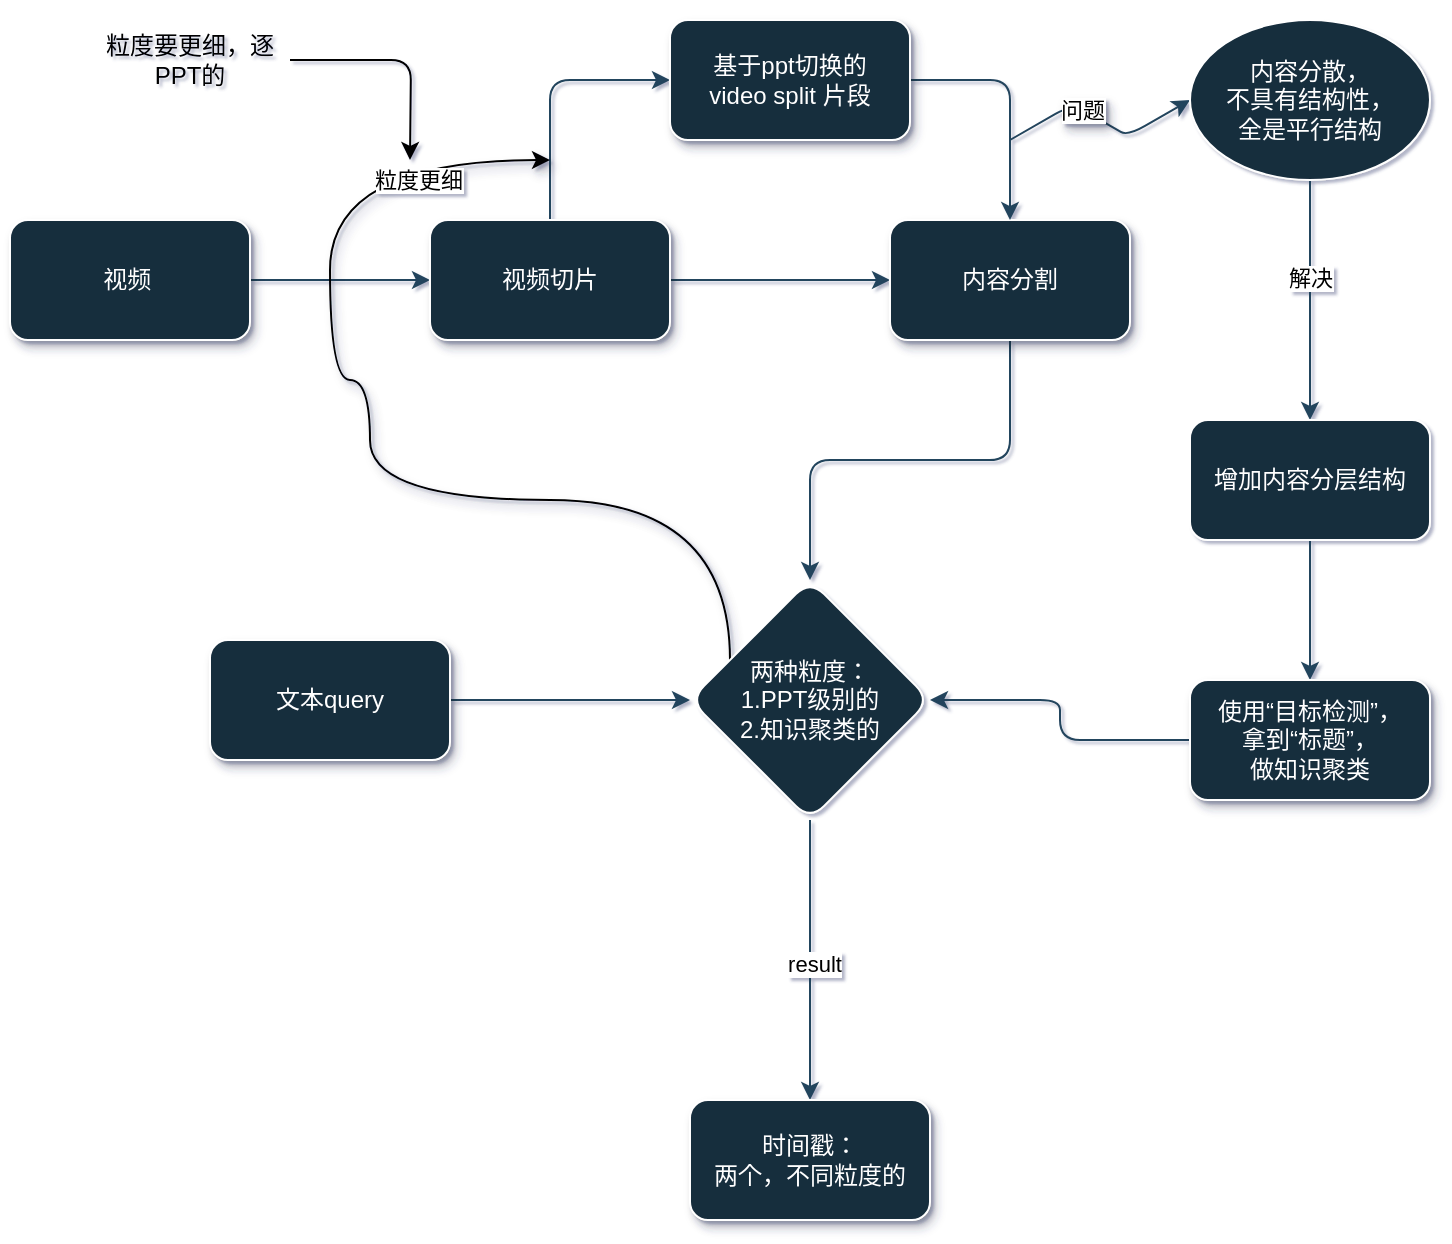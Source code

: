 <mxfile version="24.2.5" type="github">
  <diagram name="Page-1" id="SvD7BVEH1bEgYZNXX_WI">
    <mxGraphModel dx="1036" dy="561" grid="1" gridSize="10" guides="1" tooltips="1" connect="1" arrows="1" fold="1" page="1" pageScale="1" pageWidth="1169" pageHeight="827" math="0" shadow="1">
      <root>
        <mxCell id="0" />
        <mxCell id="1" parent="0" />
        <mxCell id="wE5h2Aiw5Ig8UwCzJGyg-6" style="edgeStyle=orthogonalEdgeStyle;rounded=1;orthogonalLoop=1;jettySize=auto;html=1;exitX=1;exitY=0.5;exitDx=0;exitDy=0;labelBackgroundColor=none;strokeColor=#23445D;fontColor=default;" parent="1" source="wE5h2Aiw5Ig8UwCzJGyg-1" target="wE5h2Aiw5Ig8UwCzJGyg-3" edge="1">
          <mxGeometry relative="1" as="geometry" />
        </mxCell>
        <mxCell id="wE5h2Aiw5Ig8UwCzJGyg-1" value="视频&lt;span style=&quot;white-space: pre;&quot;&gt;&#x9;&lt;/span&gt;" style="rounded=1;whiteSpace=wrap;html=1;shadow=1;labelBackgroundColor=none;fillColor=#182E3E;strokeColor=#FFFFFF;fontColor=#FFFFFF;" parent="1" vertex="1">
          <mxGeometry x="90" y="140" width="120" height="60" as="geometry" />
        </mxCell>
        <mxCell id="wE5h2Aiw5Ig8UwCzJGyg-7" style="edgeStyle=orthogonalEdgeStyle;rounded=1;orthogonalLoop=1;jettySize=auto;html=1;exitX=1;exitY=0.5;exitDx=0;exitDy=0;labelBackgroundColor=none;strokeColor=#23445D;fontColor=default;" parent="1" source="wE5h2Aiw5Ig8UwCzJGyg-3" target="wE5h2Aiw5Ig8UwCzJGyg-4" edge="1">
          <mxGeometry relative="1" as="geometry" />
        </mxCell>
        <mxCell id="wE5h2Aiw5Ig8UwCzJGyg-9" style="edgeStyle=orthogonalEdgeStyle;rounded=1;orthogonalLoop=1;jettySize=auto;html=1;exitX=0.5;exitY=0;exitDx=0;exitDy=0;entryX=0;entryY=0.5;entryDx=0;entryDy=0;labelBackgroundColor=none;strokeColor=#23445D;fontColor=default;" parent="1" source="wE5h2Aiw5Ig8UwCzJGyg-3" target="wE5h2Aiw5Ig8UwCzJGyg-8" edge="1">
          <mxGeometry relative="1" as="geometry" />
        </mxCell>
        <mxCell id="wE5h2Aiw5Ig8UwCzJGyg-3" value="视频切片" style="rounded=1;whiteSpace=wrap;html=1;shadow=1;labelBackgroundColor=none;fillColor=#182E3E;strokeColor=#FFFFFF;fontColor=#FFFFFF;" parent="1" vertex="1">
          <mxGeometry x="300" y="140" width="120" height="60" as="geometry" />
        </mxCell>
        <mxCell id="wE5h2Aiw5Ig8UwCzJGyg-25" style="edgeStyle=orthogonalEdgeStyle;rounded=1;orthogonalLoop=1;jettySize=auto;html=1;exitX=0.5;exitY=1;exitDx=0;exitDy=0;labelBackgroundColor=none;strokeColor=#23445D;fontColor=default;" parent="1" source="wE5h2Aiw5Ig8UwCzJGyg-4" target="wE5h2Aiw5Ig8UwCzJGyg-23" edge="1">
          <mxGeometry relative="1" as="geometry" />
        </mxCell>
        <mxCell id="wE5h2Aiw5Ig8UwCzJGyg-4" value="内容分&lt;span style=&quot;color: rgba(0, 0, 0, 0); font-family: monospace; font-size: 0px; text-align: start; text-wrap: nowrap;&quot;&gt;%3CmxGraphModel%3E%3Croot%3E%3CmxCell%20id%3D%220%22%2F%3E%3CmxCell%20id%3D%221%22%20parent%3D%220%22%2F%3E%3CmxCell%20id%3D%222%22%20value%3D%22%E8%A7%86%E9%A2%91%26lt%3Bspan%20style%3D%26quot%3Bwhite-space%3A%20pre%3B%26quot%3B%26gt%3B%26%239%3B%26lt%3B%2Fspan%26gt%3B%22%20style%3D%22rounded%3D0%3BwhiteSpace%3Dwrap%3Bhtml%3D1%3Bshadow%3D1%3B%22%20vertex%3D%221%22%20parent%3D%221%22%3E%3CmxGeometry%20x%3D%2290%22%20y%3D%22140%22%20width%3D%22120%22%20height%3D%2260%22%20as%3D%22geometry%22%2F%3E%3C%2FmxCell%3E%3C%2Froot%3E%3C%2FmxGraphModel%3E&lt;/span&gt;割" style="rounded=1;whiteSpace=wrap;html=1;shadow=1;labelBackgroundColor=none;fillColor=#182E3E;strokeColor=#FFFFFF;fontColor=#FFFFFF;" parent="1" vertex="1">
          <mxGeometry x="530" y="140" width="120" height="60" as="geometry" />
        </mxCell>
        <mxCell id="wE5h2Aiw5Ig8UwCzJGyg-10" style="edgeStyle=orthogonalEdgeStyle;rounded=1;orthogonalLoop=1;jettySize=auto;html=1;exitX=1;exitY=0.5;exitDx=0;exitDy=0;entryX=0.5;entryY=0;entryDx=0;entryDy=0;labelBackgroundColor=none;strokeColor=#23445D;fontColor=default;" parent="1" source="wE5h2Aiw5Ig8UwCzJGyg-8" target="wE5h2Aiw5Ig8UwCzJGyg-4" edge="1">
          <mxGeometry relative="1" as="geometry" />
        </mxCell>
        <mxCell id="wE5h2Aiw5Ig8UwCzJGyg-8" value="基于ppt切换的&lt;div&gt;video split 片段&lt;/div&gt;" style="rounded=1;whiteSpace=wrap;html=1;shadow=1;labelBackgroundColor=none;fillColor=#182E3E;strokeColor=#FFFFFF;fontColor=#FFFFFF;" parent="1" vertex="1">
          <mxGeometry x="420" y="40" width="120" height="60" as="geometry" />
        </mxCell>
        <mxCell id="wE5h2Aiw5Ig8UwCzJGyg-14" style="edgeStyle=isometricEdgeStyle;rounded=1;orthogonalLoop=1;jettySize=auto;html=1;elbow=horizontal;entryX=0;entryY=0.5;entryDx=0;entryDy=0;labelBackgroundColor=none;strokeColor=#23445D;fontColor=default;" parent="1" target="wE5h2Aiw5Ig8UwCzJGyg-12" edge="1">
          <mxGeometry relative="1" as="geometry">
            <mxPoint x="590" y="100" as="sourcePoint" />
          </mxGeometry>
        </mxCell>
        <mxCell id="wE5h2Aiw5Ig8UwCzJGyg-16" value="问题" style="edgeLabel;html=1;align=center;verticalAlign=middle;resizable=0;points=[];rounded=1;textShadow=1;" parent="wE5h2Aiw5Ig8UwCzJGyg-14" vertex="1" connectable="0">
          <mxGeometry x="-0.199" relative="1" as="geometry">
            <mxPoint as="offset" />
          </mxGeometry>
        </mxCell>
        <mxCell id="wE5h2Aiw5Ig8UwCzJGyg-17" style="edgeStyle=orthogonalEdgeStyle;rounded=1;orthogonalLoop=1;jettySize=auto;html=1;exitX=0.5;exitY=1;exitDx=0;exitDy=0;labelBackgroundColor=none;strokeColor=#23445D;fontColor=default;" parent="1" source="wE5h2Aiw5Ig8UwCzJGyg-12" target="wE5h2Aiw5Ig8UwCzJGyg-15" edge="1">
          <mxGeometry relative="1" as="geometry" />
        </mxCell>
        <mxCell id="wE5h2Aiw5Ig8UwCzJGyg-18" value="解决" style="edgeLabel;html=1;align=center;verticalAlign=middle;resizable=0;points=[];rounded=1;" parent="wE5h2Aiw5Ig8UwCzJGyg-17" vertex="1" connectable="0">
          <mxGeometry x="-0.183" relative="1" as="geometry">
            <mxPoint as="offset" />
          </mxGeometry>
        </mxCell>
        <mxCell id="wE5h2Aiw5Ig8UwCzJGyg-12" value="内容分散，&lt;div&gt;不具有结构性，&lt;br&gt;全是平行结构&lt;/div&gt;" style="ellipse;whiteSpace=wrap;html=1;labelBackgroundColor=none;fillColor=#182E3E;strokeColor=#FFFFFF;fontColor=#FFFFFF;rounded=1;" parent="1" vertex="1">
          <mxGeometry x="680" y="40" width="120" height="80" as="geometry" />
        </mxCell>
        <mxCell id="wE5h2Aiw5Ig8UwCzJGyg-22" style="edgeStyle=orthogonalEdgeStyle;rounded=1;orthogonalLoop=1;jettySize=auto;html=1;entryX=0.5;entryY=0;entryDx=0;entryDy=0;labelBackgroundColor=none;strokeColor=#23445D;fontColor=default;" parent="1" source="wE5h2Aiw5Ig8UwCzJGyg-15" target="wE5h2Aiw5Ig8UwCzJGyg-21" edge="1">
          <mxGeometry relative="1" as="geometry" />
        </mxCell>
        <mxCell id="wE5h2Aiw5Ig8UwCzJGyg-15" value="增加内容分层结构" style="rounded=1;whiteSpace=wrap;html=1;labelBackgroundColor=none;fillColor=#182E3E;strokeColor=#FFFFFF;fontColor=#FFFFFF;" parent="1" vertex="1">
          <mxGeometry x="680" y="240" width="120" height="60" as="geometry" />
        </mxCell>
        <mxCell id="wE5h2Aiw5Ig8UwCzJGyg-26" style="edgeStyle=orthogonalEdgeStyle;rounded=1;orthogonalLoop=1;jettySize=auto;html=1;exitX=0;exitY=0.5;exitDx=0;exitDy=0;entryX=1;entryY=0.5;entryDx=0;entryDy=0;labelBackgroundColor=none;strokeColor=#23445D;fontColor=default;" parent="1" source="wE5h2Aiw5Ig8UwCzJGyg-21" target="wE5h2Aiw5Ig8UwCzJGyg-23" edge="1">
          <mxGeometry relative="1" as="geometry" />
        </mxCell>
        <mxCell id="wE5h2Aiw5Ig8UwCzJGyg-21" value="使用“目标检测”，&lt;div&gt;拿到“标题”，&lt;/div&gt;&lt;div&gt;做知识聚类&lt;/div&gt;" style="rounded=1;whiteSpace=wrap;html=1;shadow=1;labelBackgroundColor=none;fillColor=#182E3E;strokeColor=#FFFFFF;fontColor=#FFFFFF;" parent="1" vertex="1">
          <mxGeometry x="680" y="370" width="120" height="60" as="geometry" />
        </mxCell>
        <mxCell id="wE5h2Aiw5Ig8UwCzJGyg-30" style="edgeStyle=orthogonalEdgeStyle;rounded=1;orthogonalLoop=1;jettySize=auto;html=1;exitX=0.5;exitY=1;exitDx=0;exitDy=0;labelBackgroundColor=none;strokeColor=#23445D;fontColor=default;" parent="1" source="wE5h2Aiw5Ig8UwCzJGyg-23" target="wE5h2Aiw5Ig8UwCzJGyg-29" edge="1">
          <mxGeometry relative="1" as="geometry" />
        </mxCell>
        <mxCell id="wE5h2Aiw5Ig8UwCzJGyg-31" value="result" style="edgeLabel;html=1;align=center;verticalAlign=middle;resizable=0;points=[];rounded=1;" parent="wE5h2Aiw5Ig8UwCzJGyg-30" vertex="1" connectable="0">
          <mxGeometry x="0.029" y="2" relative="1" as="geometry">
            <mxPoint as="offset" />
          </mxGeometry>
        </mxCell>
        <mxCell id="W3EzcoGA5SosJBNZIoi4-5" style="edgeStyle=orthogonalEdgeStyle;rounded=0;orthogonalLoop=1;jettySize=auto;html=1;jumpStyle=arc;jumpSize=8;shadow=1;flowAnimation=0;elbow=vertical;curved=1;" edge="1" parent="1" source="wE5h2Aiw5Ig8UwCzJGyg-23">
          <mxGeometry relative="1" as="geometry">
            <mxPoint x="460" y="350" as="sourcePoint" />
            <mxPoint x="360" y="110" as="targetPoint" />
            <Array as="points">
              <mxPoint x="450" y="280" />
              <mxPoint x="270" y="280" />
              <mxPoint x="270" y="220" />
              <mxPoint x="250" y="220" />
              <mxPoint x="250" y="110" />
            </Array>
          </mxGeometry>
        </mxCell>
        <mxCell id="W3EzcoGA5SosJBNZIoi4-8" value="粒度更细" style="edgeLabel;html=1;align=center;verticalAlign=middle;resizable=0;points=[];rounded=1;" vertex="1" connectable="0" parent="W3EzcoGA5SosJBNZIoi4-5">
          <mxGeometry x="0.765" y="-10" relative="1" as="geometry">
            <mxPoint as="offset" />
          </mxGeometry>
        </mxCell>
        <mxCell id="wE5h2Aiw5Ig8UwCzJGyg-23" value="两种粒度：&lt;div&gt;1.PPT级别的&lt;/div&gt;&lt;div&gt;2.知识聚类的&lt;/div&gt;" style="rhombus;whiteSpace=wrap;html=1;labelBackgroundColor=none;fillColor=#182E3E;strokeColor=#FFFFFF;fontColor=#FFFFFF;rounded=1;" parent="1" vertex="1">
          <mxGeometry x="430" y="320" width="120" height="120" as="geometry" />
        </mxCell>
        <mxCell id="wE5h2Aiw5Ig8UwCzJGyg-28" style="edgeStyle=orthogonalEdgeStyle;rounded=1;orthogonalLoop=1;jettySize=auto;html=1;entryX=0;entryY=0.5;entryDx=0;entryDy=0;labelBackgroundColor=none;strokeColor=#23445D;fontColor=default;" parent="1" source="wE5h2Aiw5Ig8UwCzJGyg-27" target="wE5h2Aiw5Ig8UwCzJGyg-23" edge="1">
          <mxGeometry relative="1" as="geometry" />
        </mxCell>
        <mxCell id="wE5h2Aiw5Ig8UwCzJGyg-27" value="文本query" style="rounded=1;whiteSpace=wrap;html=1;shadow=1;labelBackgroundColor=none;fillColor=#182E3E;strokeColor=#FFFFFF;fontColor=#FFFFFF;" parent="1" vertex="1">
          <mxGeometry x="190" y="350" width="120" height="60" as="geometry" />
        </mxCell>
        <mxCell id="wE5h2Aiw5Ig8UwCzJGyg-29" value="时间戳：&lt;div&gt;两个，不同粒度的&lt;/div&gt;" style="rounded=1;whiteSpace=wrap;html=1;shadow=1;labelBackgroundColor=none;fillColor=#182E3E;strokeColor=#FFFFFF;fontColor=#FFFFFF;" parent="1" vertex="1">
          <mxGeometry x="430" y="580" width="120" height="60" as="geometry" />
        </mxCell>
        <mxCell id="W3EzcoGA5SosJBNZIoi4-18" style="edgeStyle=orthogonalEdgeStyle;rounded=1;orthogonalLoop=1;jettySize=auto;html=1;" edge="1" parent="1" source="W3EzcoGA5SosJBNZIoi4-15">
          <mxGeometry relative="1" as="geometry">
            <mxPoint x="290" y="110" as="targetPoint" />
          </mxGeometry>
        </mxCell>
        <mxCell id="W3EzcoGA5SosJBNZIoi4-15" value="粒度要更细，逐PPT的" style="text;html=1;align=center;verticalAlign=middle;whiteSpace=wrap;rounded=0;" vertex="1" parent="1">
          <mxGeometry x="130" y="30" width="100" height="60" as="geometry" />
        </mxCell>
      </root>
    </mxGraphModel>
  </diagram>
</mxfile>
